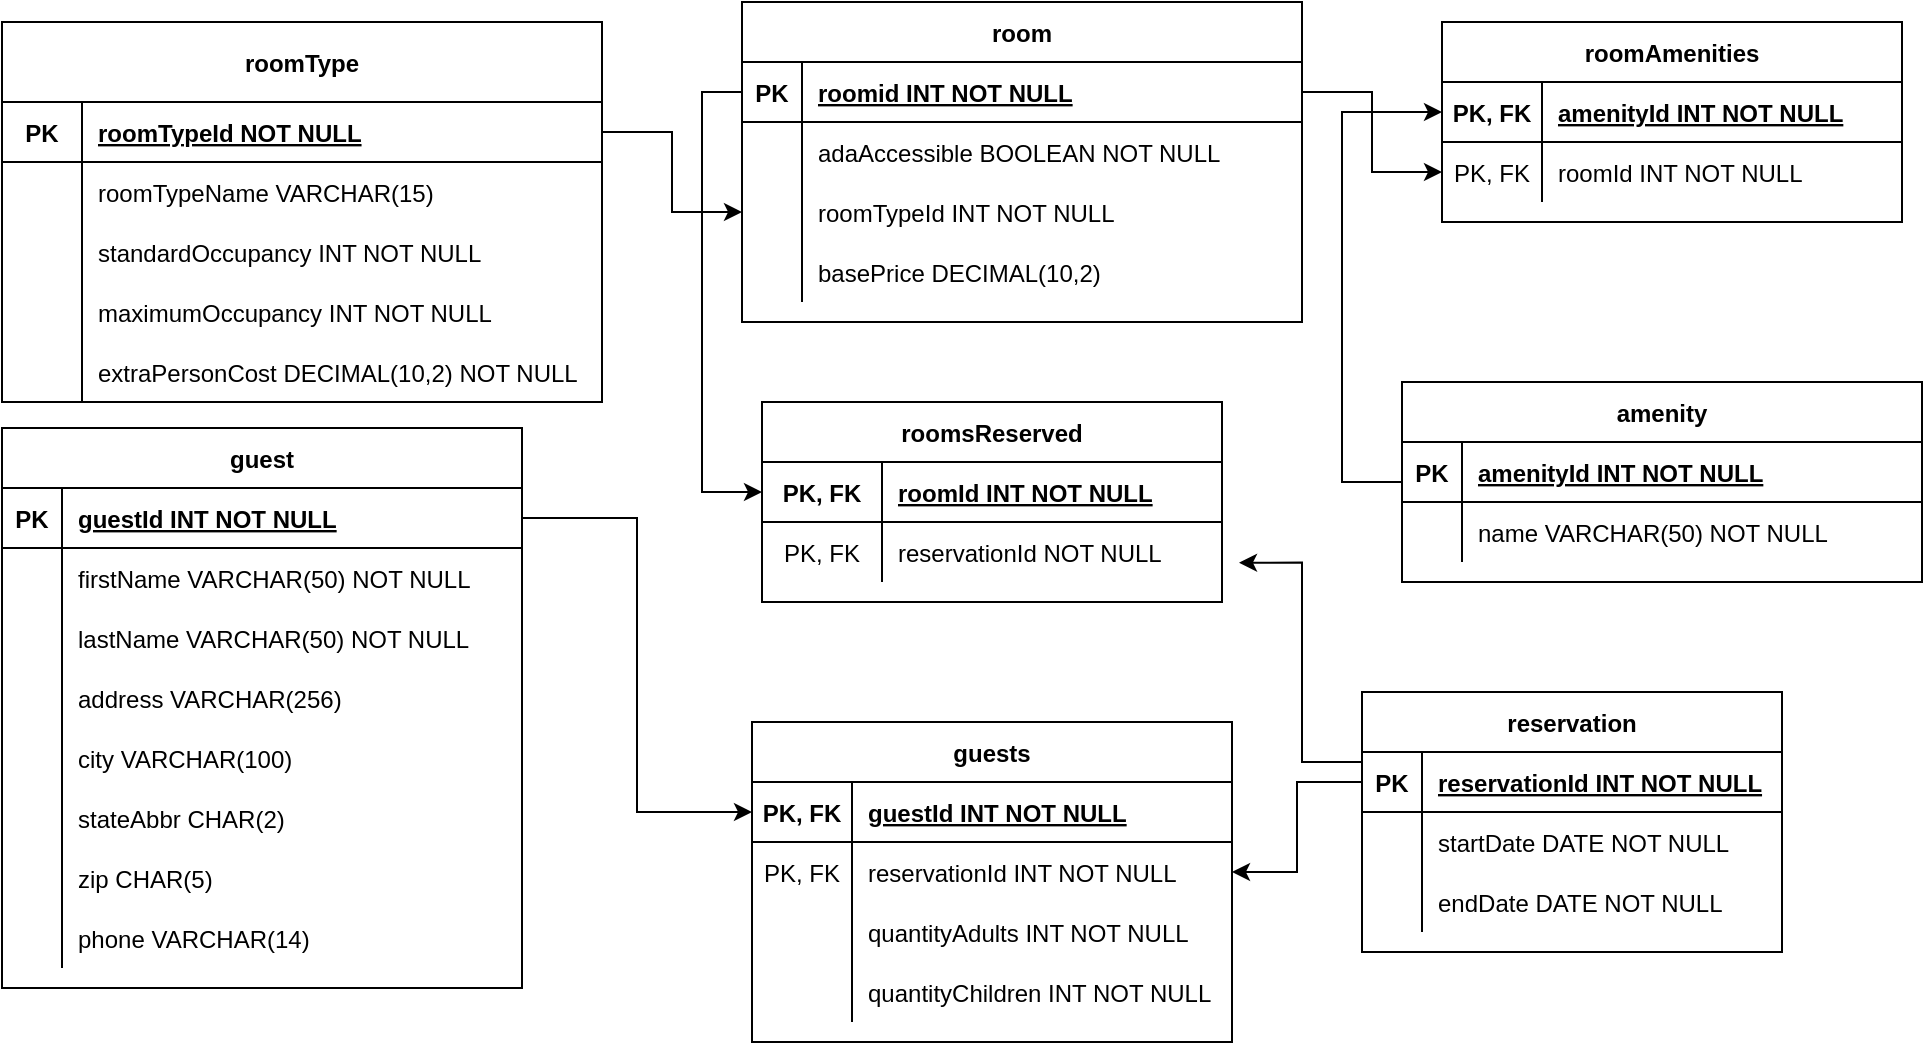 <mxfile version="14.5.1" type="device"><diagram id="iVkdJDyq29R4Oxh9c42m" name="Page-1"><mxGraphModel dx="2602" dy="454" grid="1" gridSize="10" guides="1" tooltips="1" connect="1" arrows="1" fold="1" page="1" pageScale="1" pageWidth="1169" pageHeight="827" math="0" shadow="0"><root><mxCell id="0"/><mxCell id="1" parent="0"/><mxCell id="deNxK5SVv9hw31T0qvya-1" value="room" style="shape=table;startSize=30;container=1;collapsible=1;childLayout=tableLayout;fixedRows=1;rowLines=0;fontStyle=1;align=center;resizeLast=1;" vertex="1" parent="1"><mxGeometry x="90" y="40" width="280" height="160" as="geometry"/></mxCell><mxCell id="deNxK5SVv9hw31T0qvya-2" value="" style="shape=partialRectangle;collapsible=0;dropTarget=0;pointerEvents=0;fillColor=none;top=0;left=0;bottom=1;right=0;points=[[0,0.5],[1,0.5]];portConstraint=eastwest;" vertex="1" parent="deNxK5SVv9hw31T0qvya-1"><mxGeometry y="30" width="280" height="30" as="geometry"/></mxCell><mxCell id="deNxK5SVv9hw31T0qvya-3" value="PK" style="shape=partialRectangle;connectable=0;fillColor=none;top=0;left=0;bottom=0;right=0;fontStyle=1;overflow=hidden;" vertex="1" parent="deNxK5SVv9hw31T0qvya-2"><mxGeometry width="30" height="30" as="geometry"/></mxCell><mxCell id="deNxK5SVv9hw31T0qvya-4" value="roomid INT NOT NULL" style="shape=partialRectangle;connectable=0;fillColor=none;top=0;left=0;bottom=0;right=0;align=left;spacingLeft=6;fontStyle=5;overflow=hidden;" vertex="1" parent="deNxK5SVv9hw31T0qvya-2"><mxGeometry x="30" width="250" height="30" as="geometry"/></mxCell><mxCell id="deNxK5SVv9hw31T0qvya-5" value="" style="shape=partialRectangle;collapsible=0;dropTarget=0;pointerEvents=0;fillColor=none;top=0;left=0;bottom=0;right=0;points=[[0,0.5],[1,0.5]];portConstraint=eastwest;" vertex="1" parent="deNxK5SVv9hw31T0qvya-1"><mxGeometry y="60" width="280" height="30" as="geometry"/></mxCell><mxCell id="deNxK5SVv9hw31T0qvya-6" value="" style="shape=partialRectangle;connectable=0;fillColor=none;top=0;left=0;bottom=0;right=0;editable=1;overflow=hidden;" vertex="1" parent="deNxK5SVv9hw31T0qvya-5"><mxGeometry width="30" height="30" as="geometry"/></mxCell><mxCell id="deNxK5SVv9hw31T0qvya-7" value="adaAccessible BOOLEAN NOT NULL" style="shape=partialRectangle;connectable=0;fillColor=none;top=0;left=0;bottom=0;right=0;align=left;spacingLeft=6;overflow=hidden;" vertex="1" parent="deNxK5SVv9hw31T0qvya-5"><mxGeometry x="30" width="250" height="30" as="geometry"/></mxCell><mxCell id="deNxK5SVv9hw31T0qvya-133" value="" style="shape=partialRectangle;collapsible=0;dropTarget=0;pointerEvents=0;fillColor=none;top=0;left=0;bottom=0;right=0;points=[[0,0.5],[1,0.5]];portConstraint=eastwest;" vertex="1" parent="deNxK5SVv9hw31T0qvya-1"><mxGeometry y="90" width="280" height="30" as="geometry"/></mxCell><mxCell id="deNxK5SVv9hw31T0qvya-134" value="" style="shape=partialRectangle;connectable=0;fillColor=none;top=0;left=0;bottom=0;right=0;editable=1;overflow=hidden;" vertex="1" parent="deNxK5SVv9hw31T0qvya-133"><mxGeometry width="30" height="30" as="geometry"/></mxCell><mxCell id="deNxK5SVv9hw31T0qvya-135" value="roomTypeId INT NOT NULL" style="shape=partialRectangle;connectable=0;fillColor=none;top=0;left=0;bottom=0;right=0;align=left;spacingLeft=6;overflow=hidden;" vertex="1" parent="deNxK5SVv9hw31T0qvya-133"><mxGeometry x="30" width="250" height="30" as="geometry"/></mxCell><mxCell id="deNxK5SVv9hw31T0qvya-161" value="" style="shape=partialRectangle;collapsible=0;dropTarget=0;pointerEvents=0;fillColor=none;top=0;left=0;bottom=0;right=0;points=[[0,0.5],[1,0.5]];portConstraint=eastwest;" vertex="1" parent="deNxK5SVv9hw31T0qvya-1"><mxGeometry y="120" width="280" height="30" as="geometry"/></mxCell><mxCell id="deNxK5SVv9hw31T0qvya-162" value="" style="shape=partialRectangle;connectable=0;fillColor=none;top=0;left=0;bottom=0;right=0;editable=1;overflow=hidden;" vertex="1" parent="deNxK5SVv9hw31T0qvya-161"><mxGeometry width="30" height="30" as="geometry"/></mxCell><mxCell id="deNxK5SVv9hw31T0qvya-163" value="basePrice DECIMAL(10,2)" style="shape=partialRectangle;connectable=0;fillColor=none;top=0;left=0;bottom=0;right=0;align=left;spacingLeft=6;overflow=hidden;" vertex="1" parent="deNxK5SVv9hw31T0qvya-161"><mxGeometry x="30" width="250" height="30" as="geometry"/></mxCell><mxCell id="deNxK5SVv9hw31T0qvya-141" style="edgeStyle=orthogonalEdgeStyle;rounded=0;orthogonalLoop=1;jettySize=auto;html=1;" edge="1" parent="1" source="deNxK5SVv9hw31T0qvya-14" target="deNxK5SVv9hw31T0qvya-28"><mxGeometry relative="1" as="geometry"><Array as="points"><mxPoint x="390" y="280"/><mxPoint x="390" y="95"/></Array></mxGeometry></mxCell><mxCell id="deNxK5SVv9hw31T0qvya-14" value="amenity" style="shape=table;startSize=30;container=1;collapsible=1;childLayout=tableLayout;fixedRows=1;rowLines=0;fontStyle=1;align=center;resizeLast=1;" vertex="1" parent="1"><mxGeometry x="420" y="230" width="260" height="100" as="geometry"/></mxCell><mxCell id="deNxK5SVv9hw31T0qvya-15" value="" style="shape=partialRectangle;collapsible=0;dropTarget=0;pointerEvents=0;fillColor=none;top=0;left=0;bottom=1;right=0;points=[[0,0.5],[1,0.5]];portConstraint=eastwest;" vertex="1" parent="deNxK5SVv9hw31T0qvya-14"><mxGeometry y="30" width="260" height="30" as="geometry"/></mxCell><mxCell id="deNxK5SVv9hw31T0qvya-16" value="PK" style="shape=partialRectangle;connectable=0;fillColor=none;top=0;left=0;bottom=0;right=0;fontStyle=1;overflow=hidden;" vertex="1" parent="deNxK5SVv9hw31T0qvya-15"><mxGeometry width="30" height="30" as="geometry"/></mxCell><mxCell id="deNxK5SVv9hw31T0qvya-17" value="amenityId INT NOT NULL" style="shape=partialRectangle;connectable=0;fillColor=none;top=0;left=0;bottom=0;right=0;align=left;spacingLeft=6;fontStyle=5;overflow=hidden;" vertex="1" parent="deNxK5SVv9hw31T0qvya-15"><mxGeometry x="30" width="230" height="30" as="geometry"/></mxCell><mxCell id="deNxK5SVv9hw31T0qvya-18" value="" style="shape=partialRectangle;collapsible=0;dropTarget=0;pointerEvents=0;fillColor=none;top=0;left=0;bottom=0;right=0;points=[[0,0.5],[1,0.5]];portConstraint=eastwest;" vertex="1" parent="deNxK5SVv9hw31T0qvya-14"><mxGeometry y="60" width="260" height="30" as="geometry"/></mxCell><mxCell id="deNxK5SVv9hw31T0qvya-19" value="" style="shape=partialRectangle;connectable=0;fillColor=none;top=0;left=0;bottom=0;right=0;editable=1;overflow=hidden;" vertex="1" parent="deNxK5SVv9hw31T0qvya-18"><mxGeometry width="30" height="30" as="geometry"/></mxCell><mxCell id="deNxK5SVv9hw31T0qvya-20" value="name VARCHAR(50) NOT NULL" style="shape=partialRectangle;connectable=0;fillColor=none;top=0;left=0;bottom=0;right=0;align=left;spacingLeft=6;overflow=hidden;" vertex="1" parent="deNxK5SVv9hw31T0qvya-18"><mxGeometry x="30" width="230" height="30" as="geometry"/></mxCell><mxCell id="deNxK5SVv9hw31T0qvya-27" value="roomAmenities" style="shape=table;startSize=30;container=1;collapsible=1;childLayout=tableLayout;fixedRows=1;rowLines=0;fontStyle=1;align=center;resizeLast=1;" vertex="1" parent="1"><mxGeometry x="440" y="50" width="230" height="100" as="geometry"/></mxCell><mxCell id="deNxK5SVv9hw31T0qvya-28" value="" style="shape=partialRectangle;collapsible=0;dropTarget=0;pointerEvents=0;fillColor=none;top=0;left=0;bottom=1;right=0;points=[[0,0.5],[1,0.5]];portConstraint=eastwest;" vertex="1" parent="deNxK5SVv9hw31T0qvya-27"><mxGeometry y="30" width="230" height="30" as="geometry"/></mxCell><mxCell id="deNxK5SVv9hw31T0qvya-29" value="PK, FK" style="shape=partialRectangle;connectable=0;fillColor=none;top=0;left=0;bottom=0;right=0;fontStyle=1;overflow=hidden;" vertex="1" parent="deNxK5SVv9hw31T0qvya-28"><mxGeometry width="50" height="30" as="geometry"/></mxCell><mxCell id="deNxK5SVv9hw31T0qvya-30" value="amenityId INT NOT NULL" style="shape=partialRectangle;connectable=0;fillColor=none;top=0;left=0;bottom=0;right=0;align=left;spacingLeft=6;fontStyle=5;overflow=hidden;" vertex="1" parent="deNxK5SVv9hw31T0qvya-28"><mxGeometry x="50" width="180" height="30" as="geometry"/></mxCell><mxCell id="deNxK5SVv9hw31T0qvya-31" value="" style="shape=partialRectangle;collapsible=0;dropTarget=0;pointerEvents=0;fillColor=none;top=0;left=0;bottom=0;right=0;points=[[0,0.5],[1,0.5]];portConstraint=eastwest;" vertex="1" parent="deNxK5SVv9hw31T0qvya-27"><mxGeometry y="60" width="230" height="30" as="geometry"/></mxCell><mxCell id="deNxK5SVv9hw31T0qvya-32" value="PK, FK" style="shape=partialRectangle;connectable=0;fillColor=none;top=0;left=0;bottom=0;right=0;editable=1;overflow=hidden;" vertex="1" parent="deNxK5SVv9hw31T0qvya-31"><mxGeometry width="50" height="30" as="geometry"/></mxCell><mxCell id="deNxK5SVv9hw31T0qvya-33" value="roomId INT NOT NULL" style="shape=partialRectangle;connectable=0;fillColor=none;top=0;left=0;bottom=0;right=0;align=left;spacingLeft=6;overflow=hidden;" vertex="1" parent="deNxK5SVv9hw31T0qvya-31"><mxGeometry x="50" width="180" height="30" as="geometry"/></mxCell><mxCell id="deNxK5SVv9hw31T0qvya-40" value="guest" style="shape=table;startSize=30;container=1;collapsible=1;childLayout=tableLayout;fixedRows=1;rowLines=0;fontStyle=1;align=center;resizeLast=1;" vertex="1" parent="1"><mxGeometry x="-280" y="253" width="260" height="280" as="geometry"/></mxCell><mxCell id="deNxK5SVv9hw31T0qvya-41" value="" style="shape=partialRectangle;collapsible=0;dropTarget=0;pointerEvents=0;fillColor=none;top=0;left=0;bottom=1;right=0;points=[[0,0.5],[1,0.5]];portConstraint=eastwest;" vertex="1" parent="deNxK5SVv9hw31T0qvya-40"><mxGeometry y="30" width="260" height="30" as="geometry"/></mxCell><mxCell id="deNxK5SVv9hw31T0qvya-42" value="PK" style="shape=partialRectangle;connectable=0;fillColor=none;top=0;left=0;bottom=0;right=0;fontStyle=1;overflow=hidden;" vertex="1" parent="deNxK5SVv9hw31T0qvya-41"><mxGeometry width="30" height="30" as="geometry"/></mxCell><mxCell id="deNxK5SVv9hw31T0qvya-43" value="guestId INT NOT NULL" style="shape=partialRectangle;connectable=0;fillColor=none;top=0;left=0;bottom=0;right=0;align=left;spacingLeft=6;fontStyle=5;overflow=hidden;" vertex="1" parent="deNxK5SVv9hw31T0qvya-41"><mxGeometry x="30" width="230" height="30" as="geometry"/></mxCell><mxCell id="deNxK5SVv9hw31T0qvya-44" value="" style="shape=partialRectangle;collapsible=0;dropTarget=0;pointerEvents=0;fillColor=none;top=0;left=0;bottom=0;right=0;points=[[0,0.5],[1,0.5]];portConstraint=eastwest;" vertex="1" parent="deNxK5SVv9hw31T0qvya-40"><mxGeometry y="60" width="260" height="30" as="geometry"/></mxCell><mxCell id="deNxK5SVv9hw31T0qvya-45" value="" style="shape=partialRectangle;connectable=0;fillColor=none;top=0;left=0;bottom=0;right=0;editable=1;overflow=hidden;" vertex="1" parent="deNxK5SVv9hw31T0qvya-44"><mxGeometry width="30" height="30" as="geometry"/></mxCell><mxCell id="deNxK5SVv9hw31T0qvya-46" value="firstName VARCHAR(50) NOT NULL" style="shape=partialRectangle;connectable=0;fillColor=none;top=0;left=0;bottom=0;right=0;align=left;spacingLeft=6;overflow=hidden;" vertex="1" parent="deNxK5SVv9hw31T0qvya-44"><mxGeometry x="30" width="230" height="30" as="geometry"/></mxCell><mxCell id="deNxK5SVv9hw31T0qvya-47" value="" style="shape=partialRectangle;collapsible=0;dropTarget=0;pointerEvents=0;fillColor=none;top=0;left=0;bottom=0;right=0;points=[[0,0.5],[1,0.5]];portConstraint=eastwest;" vertex="1" parent="deNxK5SVv9hw31T0qvya-40"><mxGeometry y="90" width="260" height="30" as="geometry"/></mxCell><mxCell id="deNxK5SVv9hw31T0qvya-48" value="" style="shape=partialRectangle;connectable=0;fillColor=none;top=0;left=0;bottom=0;right=0;editable=1;overflow=hidden;" vertex="1" parent="deNxK5SVv9hw31T0qvya-47"><mxGeometry width="30" height="30" as="geometry"/></mxCell><mxCell id="deNxK5SVv9hw31T0qvya-49" value="lastName VARCHAR(50) NOT NULL" style="shape=partialRectangle;connectable=0;fillColor=none;top=0;left=0;bottom=0;right=0;align=left;spacingLeft=6;overflow=hidden;" vertex="1" parent="deNxK5SVv9hw31T0qvya-47"><mxGeometry x="30" width="230" height="30" as="geometry"/></mxCell><mxCell id="deNxK5SVv9hw31T0qvya-50" value="" style="shape=partialRectangle;collapsible=0;dropTarget=0;pointerEvents=0;fillColor=none;top=0;left=0;bottom=0;right=0;points=[[0,0.5],[1,0.5]];portConstraint=eastwest;" vertex="1" parent="deNxK5SVv9hw31T0qvya-40"><mxGeometry y="120" width="260" height="30" as="geometry"/></mxCell><mxCell id="deNxK5SVv9hw31T0qvya-51" value="" style="shape=partialRectangle;connectable=0;fillColor=none;top=0;left=0;bottom=0;right=0;editable=1;overflow=hidden;" vertex="1" parent="deNxK5SVv9hw31T0qvya-50"><mxGeometry width="30" height="30" as="geometry"/></mxCell><mxCell id="deNxK5SVv9hw31T0qvya-52" value="address VARCHAR(256)" style="shape=partialRectangle;connectable=0;fillColor=none;top=0;left=0;bottom=0;right=0;align=left;spacingLeft=6;overflow=hidden;" vertex="1" parent="deNxK5SVv9hw31T0qvya-50"><mxGeometry x="30" width="230" height="30" as="geometry"/></mxCell><mxCell id="deNxK5SVv9hw31T0qvya-53" value="" style="shape=partialRectangle;collapsible=0;dropTarget=0;pointerEvents=0;fillColor=none;top=0;left=0;bottom=0;right=0;points=[[0,0.5],[1,0.5]];portConstraint=eastwest;" vertex="1" parent="deNxK5SVv9hw31T0qvya-40"><mxGeometry y="150" width="260" height="30" as="geometry"/></mxCell><mxCell id="deNxK5SVv9hw31T0qvya-54" value="" style="shape=partialRectangle;connectable=0;fillColor=none;top=0;left=0;bottom=0;right=0;editable=1;overflow=hidden;" vertex="1" parent="deNxK5SVv9hw31T0qvya-53"><mxGeometry width="30" height="30" as="geometry"/></mxCell><mxCell id="deNxK5SVv9hw31T0qvya-55" value="city VARCHAR(100)" style="shape=partialRectangle;connectable=0;fillColor=none;top=0;left=0;bottom=0;right=0;align=left;spacingLeft=6;overflow=hidden;" vertex="1" parent="deNxK5SVv9hw31T0qvya-53"><mxGeometry x="30" width="230" height="30" as="geometry"/></mxCell><mxCell id="deNxK5SVv9hw31T0qvya-56" value="" style="shape=partialRectangle;collapsible=0;dropTarget=0;pointerEvents=0;fillColor=none;top=0;left=0;bottom=0;right=0;points=[[0,0.5],[1,0.5]];portConstraint=eastwest;" vertex="1" parent="deNxK5SVv9hw31T0qvya-40"><mxGeometry y="180" width="260" height="30" as="geometry"/></mxCell><mxCell id="deNxK5SVv9hw31T0qvya-57" value="" style="shape=partialRectangle;connectable=0;fillColor=none;top=0;left=0;bottom=0;right=0;editable=1;overflow=hidden;" vertex="1" parent="deNxK5SVv9hw31T0qvya-56"><mxGeometry width="30" height="30" as="geometry"/></mxCell><mxCell id="deNxK5SVv9hw31T0qvya-58" value="stateAbbr CHAR(2)" style="shape=partialRectangle;connectable=0;fillColor=none;top=0;left=0;bottom=0;right=0;align=left;spacingLeft=6;overflow=hidden;" vertex="1" parent="deNxK5SVv9hw31T0qvya-56"><mxGeometry x="30" width="230" height="30" as="geometry"/></mxCell><mxCell id="deNxK5SVv9hw31T0qvya-59" value="" style="shape=partialRectangle;collapsible=0;dropTarget=0;pointerEvents=0;fillColor=none;top=0;left=0;bottom=0;right=0;points=[[0,0.5],[1,0.5]];portConstraint=eastwest;" vertex="1" parent="deNxK5SVv9hw31T0qvya-40"><mxGeometry y="210" width="260" height="30" as="geometry"/></mxCell><mxCell id="deNxK5SVv9hw31T0qvya-60" value="" style="shape=partialRectangle;connectable=0;fillColor=none;top=0;left=0;bottom=0;right=0;editable=1;overflow=hidden;" vertex="1" parent="deNxK5SVv9hw31T0qvya-59"><mxGeometry width="30" height="30" as="geometry"/></mxCell><mxCell id="deNxK5SVv9hw31T0qvya-61" value="zip CHAR(5)" style="shape=partialRectangle;connectable=0;fillColor=none;top=0;left=0;bottom=0;right=0;align=left;spacingLeft=6;overflow=hidden;" vertex="1" parent="deNxK5SVv9hw31T0qvya-59"><mxGeometry x="30" width="230" height="30" as="geometry"/></mxCell><mxCell id="deNxK5SVv9hw31T0qvya-62" value="" style="shape=partialRectangle;collapsible=0;dropTarget=0;pointerEvents=0;fillColor=none;top=0;left=0;bottom=0;right=0;points=[[0,0.5],[1,0.5]];portConstraint=eastwest;" vertex="1" parent="deNxK5SVv9hw31T0qvya-40"><mxGeometry y="240" width="260" height="30" as="geometry"/></mxCell><mxCell id="deNxK5SVv9hw31T0qvya-63" value="" style="shape=partialRectangle;connectable=0;fillColor=none;top=0;left=0;bottom=0;right=0;editable=1;overflow=hidden;" vertex="1" parent="deNxK5SVv9hw31T0qvya-62"><mxGeometry width="30" height="30" as="geometry"/></mxCell><mxCell id="deNxK5SVv9hw31T0qvya-64" value="phone VARCHAR(14)" style="shape=partialRectangle;connectable=0;fillColor=none;top=0;left=0;bottom=0;right=0;align=left;spacingLeft=6;overflow=hidden;" vertex="1" parent="deNxK5SVv9hw31T0qvya-62"><mxGeometry x="30" width="230" height="30" as="geometry"/></mxCell><mxCell id="deNxK5SVv9hw31T0qvya-68" value="guests" style="shape=table;startSize=30;container=1;collapsible=1;childLayout=tableLayout;fixedRows=1;rowLines=0;fontStyle=1;align=center;resizeLast=1;" vertex="1" parent="1"><mxGeometry x="95" y="400" width="240" height="160" as="geometry"/></mxCell><mxCell id="deNxK5SVv9hw31T0qvya-69" value="" style="shape=partialRectangle;collapsible=0;dropTarget=0;pointerEvents=0;fillColor=none;top=0;left=0;bottom=1;right=0;points=[[0,0.5],[1,0.5]];portConstraint=eastwest;" vertex="1" parent="deNxK5SVv9hw31T0qvya-68"><mxGeometry y="30" width="240" height="30" as="geometry"/></mxCell><mxCell id="deNxK5SVv9hw31T0qvya-70" value="PK, FK" style="shape=partialRectangle;connectable=0;fillColor=none;top=0;left=0;bottom=0;right=0;fontStyle=1;overflow=hidden;" vertex="1" parent="deNxK5SVv9hw31T0qvya-69"><mxGeometry width="50.0" height="30" as="geometry"/></mxCell><mxCell id="deNxK5SVv9hw31T0qvya-71" value="guestId INT NOT NULL" style="shape=partialRectangle;connectable=0;fillColor=none;top=0;left=0;bottom=0;right=0;align=left;spacingLeft=6;fontStyle=5;overflow=hidden;" vertex="1" parent="deNxK5SVv9hw31T0qvya-69"><mxGeometry x="50.0" width="190.0" height="30" as="geometry"/></mxCell><mxCell id="deNxK5SVv9hw31T0qvya-72" value="" style="shape=partialRectangle;collapsible=0;dropTarget=0;pointerEvents=0;fillColor=none;top=0;left=0;bottom=0;right=0;points=[[0,0.5],[1,0.5]];portConstraint=eastwest;" vertex="1" parent="deNxK5SVv9hw31T0qvya-68"><mxGeometry y="60" width="240" height="30" as="geometry"/></mxCell><mxCell id="deNxK5SVv9hw31T0qvya-73" value="PK, FK" style="shape=partialRectangle;connectable=0;fillColor=none;top=0;left=0;bottom=0;right=0;editable=1;overflow=hidden;" vertex="1" parent="deNxK5SVv9hw31T0qvya-72"><mxGeometry width="50.0" height="30" as="geometry"/></mxCell><mxCell id="deNxK5SVv9hw31T0qvya-74" value="reservationId INT NOT NULL" style="shape=partialRectangle;connectable=0;fillColor=none;top=0;left=0;bottom=0;right=0;align=left;spacingLeft=6;overflow=hidden;" vertex="1" parent="deNxK5SVv9hw31T0qvya-72"><mxGeometry x="50.0" width="190.0" height="30" as="geometry"/></mxCell><mxCell id="deNxK5SVv9hw31T0qvya-164" value="" style="shape=partialRectangle;collapsible=0;dropTarget=0;pointerEvents=0;fillColor=none;top=0;left=0;bottom=0;right=0;points=[[0,0.5],[1,0.5]];portConstraint=eastwest;" vertex="1" parent="deNxK5SVv9hw31T0qvya-68"><mxGeometry y="90" width="240" height="30" as="geometry"/></mxCell><mxCell id="deNxK5SVv9hw31T0qvya-165" value="" style="shape=partialRectangle;connectable=0;fillColor=none;top=0;left=0;bottom=0;right=0;editable=1;overflow=hidden;" vertex="1" parent="deNxK5SVv9hw31T0qvya-164"><mxGeometry width="50.0" height="30" as="geometry"/></mxCell><mxCell id="deNxK5SVv9hw31T0qvya-166" value="quantityAdults INT NOT NULL" style="shape=partialRectangle;connectable=0;fillColor=none;top=0;left=0;bottom=0;right=0;align=left;spacingLeft=6;overflow=hidden;" vertex="1" parent="deNxK5SVv9hw31T0qvya-164"><mxGeometry x="50.0" width="190.0" height="30" as="geometry"/></mxCell><mxCell id="deNxK5SVv9hw31T0qvya-167" value="" style="shape=partialRectangle;collapsible=0;dropTarget=0;pointerEvents=0;fillColor=none;top=0;left=0;bottom=0;right=0;points=[[0,0.5],[1,0.5]];portConstraint=eastwest;" vertex="1" parent="deNxK5SVv9hw31T0qvya-68"><mxGeometry y="120" width="240" height="30" as="geometry"/></mxCell><mxCell id="deNxK5SVv9hw31T0qvya-168" value="" style="shape=partialRectangle;connectable=0;fillColor=none;top=0;left=0;bottom=0;right=0;editable=1;overflow=hidden;" vertex="1" parent="deNxK5SVv9hw31T0qvya-167"><mxGeometry width="50.0" height="30" as="geometry"/></mxCell><mxCell id="deNxK5SVv9hw31T0qvya-169" value="quantityChildren INT NOT NULL" style="shape=partialRectangle;connectable=0;fillColor=none;top=0;left=0;bottom=0;right=0;align=left;spacingLeft=6;overflow=hidden;" vertex="1" parent="deNxK5SVv9hw31T0qvya-167"><mxGeometry x="50.0" width="190.0" height="30" as="geometry"/></mxCell><mxCell id="deNxK5SVv9hw31T0qvya-97" value="reservation" style="shape=table;startSize=30;container=1;collapsible=1;childLayout=tableLayout;fixedRows=1;rowLines=0;fontStyle=1;align=center;resizeLast=1;" vertex="1" parent="1"><mxGeometry x="400" y="385" width="210" height="130" as="geometry"/></mxCell><mxCell id="deNxK5SVv9hw31T0qvya-98" value="" style="shape=partialRectangle;collapsible=0;dropTarget=0;pointerEvents=0;fillColor=none;top=0;left=0;bottom=1;right=0;points=[[0,0.5],[1,0.5]];portConstraint=eastwest;" vertex="1" parent="deNxK5SVv9hw31T0qvya-97"><mxGeometry y="30" width="210" height="30" as="geometry"/></mxCell><mxCell id="deNxK5SVv9hw31T0qvya-99" value="PK" style="shape=partialRectangle;connectable=0;fillColor=none;top=0;left=0;bottom=0;right=0;fontStyle=1;overflow=hidden;" vertex="1" parent="deNxK5SVv9hw31T0qvya-98"><mxGeometry width="30" height="30" as="geometry"/></mxCell><mxCell id="deNxK5SVv9hw31T0qvya-100" value="reservationId INT NOT NULL" style="shape=partialRectangle;connectable=0;fillColor=none;top=0;left=0;bottom=0;right=0;align=left;spacingLeft=6;fontStyle=5;overflow=hidden;" vertex="1" parent="deNxK5SVv9hw31T0qvya-98"><mxGeometry x="30" width="180" height="30" as="geometry"/></mxCell><mxCell id="deNxK5SVv9hw31T0qvya-104" value="" style="shape=partialRectangle;collapsible=0;dropTarget=0;pointerEvents=0;fillColor=none;top=0;left=0;bottom=0;right=0;points=[[0,0.5],[1,0.5]];portConstraint=eastwest;" vertex="1" parent="deNxK5SVv9hw31T0qvya-97"><mxGeometry y="60" width="210" height="30" as="geometry"/></mxCell><mxCell id="deNxK5SVv9hw31T0qvya-105" value="" style="shape=partialRectangle;connectable=0;fillColor=none;top=0;left=0;bottom=0;right=0;editable=1;overflow=hidden;" vertex="1" parent="deNxK5SVv9hw31T0qvya-104"><mxGeometry width="30" height="30" as="geometry"/></mxCell><mxCell id="deNxK5SVv9hw31T0qvya-106" value="startDate DATE NOT NULL" style="shape=partialRectangle;connectable=0;fillColor=none;top=0;left=0;bottom=0;right=0;align=left;spacingLeft=6;overflow=hidden;" vertex="1" parent="deNxK5SVv9hw31T0qvya-104"><mxGeometry x="30" width="180" height="30" as="geometry"/></mxCell><mxCell id="deNxK5SVv9hw31T0qvya-107" value="" style="shape=partialRectangle;collapsible=0;dropTarget=0;pointerEvents=0;fillColor=none;top=0;left=0;bottom=0;right=0;points=[[0,0.5],[1,0.5]];portConstraint=eastwest;" vertex="1" parent="deNxK5SVv9hw31T0qvya-97"><mxGeometry y="90" width="210" height="30" as="geometry"/></mxCell><mxCell id="deNxK5SVv9hw31T0qvya-108" value="" style="shape=partialRectangle;connectable=0;fillColor=none;top=0;left=0;bottom=0;right=0;editable=1;overflow=hidden;" vertex="1" parent="deNxK5SVv9hw31T0qvya-107"><mxGeometry width="30" height="30" as="geometry"/></mxCell><mxCell id="deNxK5SVv9hw31T0qvya-109" value="endDate DATE NOT NULL" style="shape=partialRectangle;connectable=0;fillColor=none;top=0;left=0;bottom=0;right=0;align=left;spacingLeft=6;overflow=hidden;" vertex="1" parent="deNxK5SVv9hw31T0qvya-107"><mxGeometry x="30" width="180" height="30" as="geometry"/></mxCell><mxCell id="deNxK5SVv9hw31T0qvya-110" value="roomsReserved" style="shape=table;startSize=30;container=1;collapsible=1;childLayout=tableLayout;fixedRows=1;rowLines=0;fontStyle=1;align=center;resizeLast=1;" vertex="1" parent="1"><mxGeometry x="100" y="240" width="230" height="100" as="geometry"/></mxCell><mxCell id="deNxK5SVv9hw31T0qvya-111" value="" style="shape=partialRectangle;collapsible=0;dropTarget=0;pointerEvents=0;fillColor=none;top=0;left=0;bottom=1;right=0;points=[[0,0.5],[1,0.5]];portConstraint=eastwest;" vertex="1" parent="deNxK5SVv9hw31T0qvya-110"><mxGeometry y="30" width="230" height="30" as="geometry"/></mxCell><mxCell id="deNxK5SVv9hw31T0qvya-112" value="PK, FK" style="shape=partialRectangle;connectable=0;fillColor=none;top=0;left=0;bottom=0;right=0;fontStyle=1;overflow=hidden;" vertex="1" parent="deNxK5SVv9hw31T0qvya-111"><mxGeometry width="60.0" height="30" as="geometry"/></mxCell><mxCell id="deNxK5SVv9hw31T0qvya-113" value="roomId INT NOT NULL" style="shape=partialRectangle;connectable=0;fillColor=none;top=0;left=0;bottom=0;right=0;align=left;spacingLeft=6;fontStyle=5;overflow=hidden;" vertex="1" parent="deNxK5SVv9hw31T0qvya-111"><mxGeometry x="60.0" width="170.0" height="30" as="geometry"/></mxCell><mxCell id="deNxK5SVv9hw31T0qvya-114" value="" style="shape=partialRectangle;collapsible=0;dropTarget=0;pointerEvents=0;fillColor=none;top=0;left=0;bottom=0;right=0;points=[[0,0.5],[1,0.5]];portConstraint=eastwest;" vertex="1" parent="deNxK5SVv9hw31T0qvya-110"><mxGeometry y="60" width="230" height="30" as="geometry"/></mxCell><mxCell id="deNxK5SVv9hw31T0qvya-115" value="PK, FK" style="shape=partialRectangle;connectable=0;fillColor=none;top=0;left=0;bottom=0;right=0;editable=1;overflow=hidden;" vertex="1" parent="deNxK5SVv9hw31T0qvya-114"><mxGeometry width="60.0" height="30" as="geometry"/></mxCell><mxCell id="deNxK5SVv9hw31T0qvya-116" value="reservationId NOT NULL" style="shape=partialRectangle;connectable=0;fillColor=none;top=0;left=0;bottom=0;right=0;align=left;spacingLeft=6;overflow=hidden;" vertex="1" parent="deNxK5SVv9hw31T0qvya-114"><mxGeometry x="60.0" width="170.0" height="30" as="geometry"/></mxCell><mxCell id="deNxK5SVv9hw31T0qvya-117" value="roomType" style="shape=table;startSize=40;container=1;collapsible=1;childLayout=tableLayout;fixedRows=1;rowLines=0;fontStyle=1;align=center;resizeLast=1;" vertex="1" parent="1"><mxGeometry x="-280" y="50" width="300" height="190" as="geometry"/></mxCell><mxCell id="deNxK5SVv9hw31T0qvya-118" value="" style="shape=partialRectangle;collapsible=0;dropTarget=0;pointerEvents=0;fillColor=none;top=0;left=0;bottom=1;right=0;points=[[0,0.5],[1,0.5]];portConstraint=eastwest;" vertex="1" parent="deNxK5SVv9hw31T0qvya-117"><mxGeometry y="40" width="300" height="30" as="geometry"/></mxCell><mxCell id="deNxK5SVv9hw31T0qvya-119" value="PK" style="shape=partialRectangle;connectable=0;fillColor=none;top=0;left=0;bottom=0;right=0;fontStyle=1;overflow=hidden;" vertex="1" parent="deNxK5SVv9hw31T0qvya-118"><mxGeometry width="40.0" height="30" as="geometry"/></mxCell><mxCell id="deNxK5SVv9hw31T0qvya-120" value="roomTypeId NOT NULL" style="shape=partialRectangle;connectable=0;fillColor=none;top=0;left=0;bottom=0;right=0;align=left;spacingLeft=6;fontStyle=5;overflow=hidden;" vertex="1" parent="deNxK5SVv9hw31T0qvya-118"><mxGeometry x="40.0" width="260.0" height="30" as="geometry"/></mxCell><mxCell id="deNxK5SVv9hw31T0qvya-121" value="" style="shape=partialRectangle;collapsible=0;dropTarget=0;pointerEvents=0;fillColor=none;top=0;left=0;bottom=0;right=0;points=[[0,0.5],[1,0.5]];portConstraint=eastwest;" vertex="1" parent="deNxK5SVv9hw31T0qvya-117"><mxGeometry y="70" width="300" height="30" as="geometry"/></mxCell><mxCell id="deNxK5SVv9hw31T0qvya-122" value="" style="shape=partialRectangle;connectable=0;fillColor=none;top=0;left=0;bottom=0;right=0;editable=1;overflow=hidden;" vertex="1" parent="deNxK5SVv9hw31T0qvya-121"><mxGeometry width="40.0" height="30" as="geometry"/></mxCell><mxCell id="deNxK5SVv9hw31T0qvya-123" value="roomTypeName VARCHAR(15)" style="shape=partialRectangle;connectable=0;fillColor=none;top=0;left=0;bottom=0;right=0;align=left;spacingLeft=6;overflow=hidden;" vertex="1" parent="deNxK5SVv9hw31T0qvya-121"><mxGeometry x="40.0" width="260.0" height="30" as="geometry"/></mxCell><mxCell id="deNxK5SVv9hw31T0qvya-158" value="" style="shape=partialRectangle;collapsible=0;dropTarget=0;pointerEvents=0;fillColor=none;top=0;left=0;bottom=0;right=0;points=[[0,0.5],[1,0.5]];portConstraint=eastwest;" vertex="1" parent="deNxK5SVv9hw31T0qvya-117"><mxGeometry y="100" width="300" height="30" as="geometry"/></mxCell><mxCell id="deNxK5SVv9hw31T0qvya-159" value="" style="shape=partialRectangle;connectable=0;fillColor=none;top=0;left=0;bottom=0;right=0;editable=1;overflow=hidden;" vertex="1" parent="deNxK5SVv9hw31T0qvya-158"><mxGeometry width="40.0" height="30" as="geometry"/></mxCell><mxCell id="deNxK5SVv9hw31T0qvya-160" value="standardOccupancy INT NOT NULL" style="shape=partialRectangle;connectable=0;fillColor=none;top=0;left=0;bottom=0;right=0;align=left;spacingLeft=6;overflow=hidden;" vertex="1" parent="deNxK5SVv9hw31T0qvya-158"><mxGeometry x="40.0" width="260.0" height="30" as="geometry"/></mxCell><mxCell id="deNxK5SVv9hw31T0qvya-124" value="" style="shape=partialRectangle;collapsible=0;dropTarget=0;pointerEvents=0;fillColor=none;top=0;left=0;bottom=0;right=0;points=[[0,0.5],[1,0.5]];portConstraint=eastwest;" vertex="1" parent="deNxK5SVv9hw31T0qvya-117"><mxGeometry y="130" width="300" height="30" as="geometry"/></mxCell><mxCell id="deNxK5SVv9hw31T0qvya-125" value="" style="shape=partialRectangle;connectable=0;fillColor=none;top=0;left=0;bottom=0;right=0;editable=1;overflow=hidden;" vertex="1" parent="deNxK5SVv9hw31T0qvya-124"><mxGeometry width="40.0" height="30" as="geometry"/></mxCell><mxCell id="deNxK5SVv9hw31T0qvya-126" value="maximumOccupancy INT NOT NULL" style="shape=partialRectangle;connectable=0;fillColor=none;top=0;left=0;bottom=0;right=0;align=left;spacingLeft=6;overflow=hidden;" vertex="1" parent="deNxK5SVv9hw31T0qvya-124"><mxGeometry x="40.0" width="260.0" height="30" as="geometry"/></mxCell><mxCell id="deNxK5SVv9hw31T0qvya-128" value="" style="shape=partialRectangle;collapsible=0;dropTarget=0;pointerEvents=0;fillColor=none;top=0;left=0;bottom=0;right=0;points=[[0,0.5],[1,0.5]];portConstraint=eastwest;" vertex="1" parent="deNxK5SVv9hw31T0qvya-117"><mxGeometry y="160" width="300" height="30" as="geometry"/></mxCell><mxCell id="deNxK5SVv9hw31T0qvya-129" value="" style="shape=partialRectangle;connectable=0;fillColor=none;top=0;left=0;bottom=0;right=0;editable=1;overflow=hidden;" vertex="1" parent="deNxK5SVv9hw31T0qvya-128"><mxGeometry width="40.0" height="30" as="geometry"/></mxCell><mxCell id="deNxK5SVv9hw31T0qvya-130" value="extraPersonCost DECIMAL(10,2) NOT NULL" style="shape=partialRectangle;connectable=0;fillColor=none;top=0;left=0;bottom=0;right=0;align=left;spacingLeft=6;overflow=hidden;" vertex="1" parent="deNxK5SVv9hw31T0qvya-128"><mxGeometry x="40.0" width="260.0" height="30" as="geometry"/></mxCell><mxCell id="deNxK5SVv9hw31T0qvya-137" style="edgeStyle=orthogonalEdgeStyle;rounded=0;orthogonalLoop=1;jettySize=auto;html=1;exitX=1;exitY=0.5;exitDx=0;exitDy=0;entryX=0;entryY=0.5;entryDx=0;entryDy=0;" edge="1" parent="1" source="deNxK5SVv9hw31T0qvya-118" target="deNxK5SVv9hw31T0qvya-133"><mxGeometry relative="1" as="geometry"/></mxCell><mxCell id="deNxK5SVv9hw31T0qvya-139" style="edgeStyle=orthogonalEdgeStyle;rounded=0;orthogonalLoop=1;jettySize=auto;html=1;entryX=0;entryY=0.5;entryDx=0;entryDy=0;" edge="1" parent="1" source="deNxK5SVv9hw31T0qvya-2" target="deNxK5SVv9hw31T0qvya-31"><mxGeometry relative="1" as="geometry"/></mxCell><mxCell id="deNxK5SVv9hw31T0qvya-144" style="edgeStyle=orthogonalEdgeStyle;rounded=0;orthogonalLoop=1;jettySize=auto;html=1;exitX=1;exitY=0.5;exitDx=0;exitDy=0;entryX=0;entryY=0.5;entryDx=0;entryDy=0;" edge="1" parent="1" source="deNxK5SVv9hw31T0qvya-41" target="deNxK5SVv9hw31T0qvya-69"><mxGeometry relative="1" as="geometry"/></mxCell><mxCell id="deNxK5SVv9hw31T0qvya-145" style="edgeStyle=orthogonalEdgeStyle;rounded=0;orthogonalLoop=1;jettySize=auto;html=1;exitX=0;exitY=0.5;exitDx=0;exitDy=0;" edge="1" parent="1" source="deNxK5SVv9hw31T0qvya-98" target="deNxK5SVv9hw31T0qvya-72"><mxGeometry relative="1" as="geometry"/></mxCell><mxCell id="deNxK5SVv9hw31T0qvya-146" style="edgeStyle=orthogonalEdgeStyle;rounded=0;orthogonalLoop=1;jettySize=auto;html=1;entryX=0;entryY=0.5;entryDx=0;entryDy=0;" edge="1" parent="1" source="deNxK5SVv9hw31T0qvya-2" target="deNxK5SVv9hw31T0qvya-111"><mxGeometry relative="1" as="geometry"/></mxCell><mxCell id="deNxK5SVv9hw31T0qvya-147" style="edgeStyle=orthogonalEdgeStyle;rounded=0;orthogonalLoop=1;jettySize=auto;html=1;exitX=0;exitY=0.5;exitDx=0;exitDy=0;entryX=1.037;entryY=0.678;entryDx=0;entryDy=0;entryPerimeter=0;" edge="1" parent="1" source="deNxK5SVv9hw31T0qvya-98" target="deNxK5SVv9hw31T0qvya-114"><mxGeometry relative="1" as="geometry"><Array as="points"><mxPoint x="400" y="420"/><mxPoint x="370" y="420"/><mxPoint x="370" y="320"/></Array></mxGeometry></mxCell></root></mxGraphModel></diagram></mxfile>